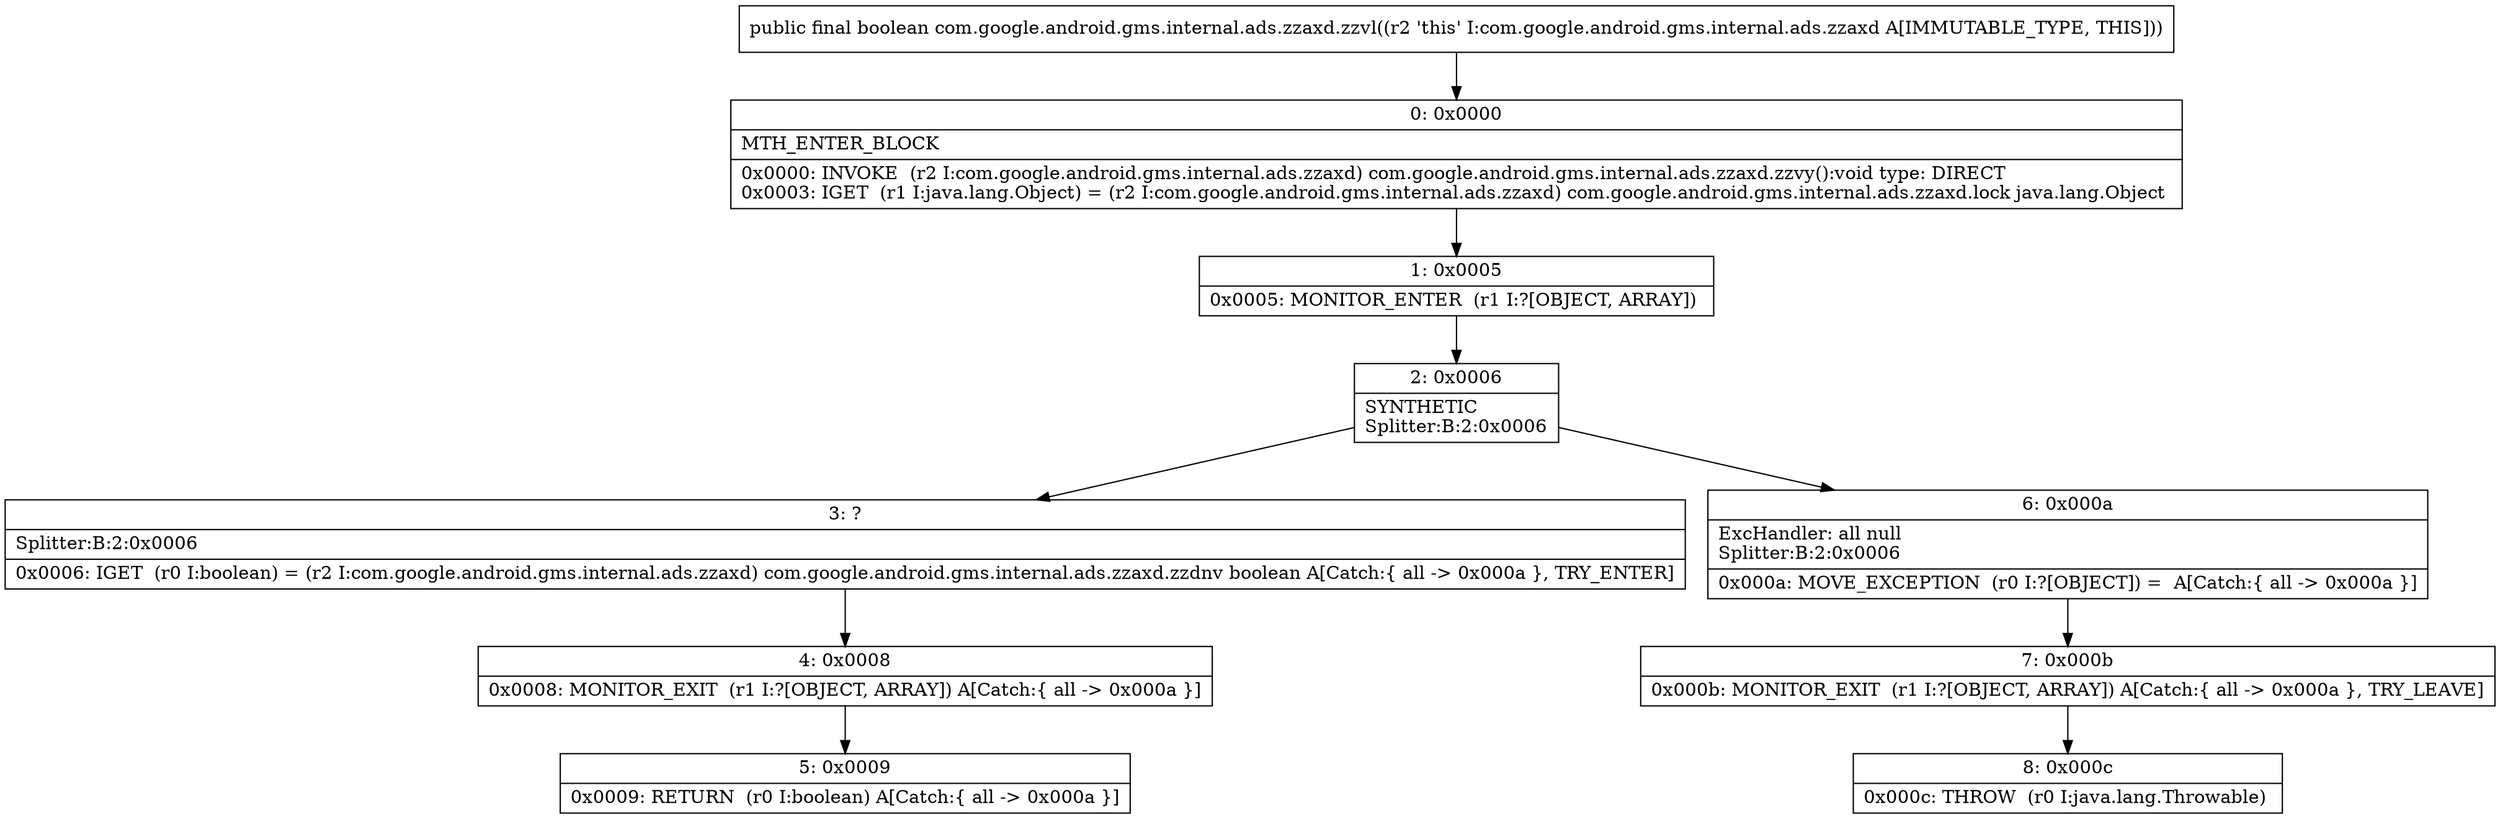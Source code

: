 digraph "CFG forcom.google.android.gms.internal.ads.zzaxd.zzvl()Z" {
Node_0 [shape=record,label="{0\:\ 0x0000|MTH_ENTER_BLOCK\l|0x0000: INVOKE  (r2 I:com.google.android.gms.internal.ads.zzaxd) com.google.android.gms.internal.ads.zzaxd.zzvy():void type: DIRECT \l0x0003: IGET  (r1 I:java.lang.Object) = (r2 I:com.google.android.gms.internal.ads.zzaxd) com.google.android.gms.internal.ads.zzaxd.lock java.lang.Object \l}"];
Node_1 [shape=record,label="{1\:\ 0x0005|0x0005: MONITOR_ENTER  (r1 I:?[OBJECT, ARRAY]) \l}"];
Node_2 [shape=record,label="{2\:\ 0x0006|SYNTHETIC\lSplitter:B:2:0x0006\l}"];
Node_3 [shape=record,label="{3\:\ ?|Splitter:B:2:0x0006\l|0x0006: IGET  (r0 I:boolean) = (r2 I:com.google.android.gms.internal.ads.zzaxd) com.google.android.gms.internal.ads.zzaxd.zzdnv boolean A[Catch:\{ all \-\> 0x000a \}, TRY_ENTER]\l}"];
Node_4 [shape=record,label="{4\:\ 0x0008|0x0008: MONITOR_EXIT  (r1 I:?[OBJECT, ARRAY]) A[Catch:\{ all \-\> 0x000a \}]\l}"];
Node_5 [shape=record,label="{5\:\ 0x0009|0x0009: RETURN  (r0 I:boolean) A[Catch:\{ all \-\> 0x000a \}]\l}"];
Node_6 [shape=record,label="{6\:\ 0x000a|ExcHandler: all null\lSplitter:B:2:0x0006\l|0x000a: MOVE_EXCEPTION  (r0 I:?[OBJECT]) =  A[Catch:\{ all \-\> 0x000a \}]\l}"];
Node_7 [shape=record,label="{7\:\ 0x000b|0x000b: MONITOR_EXIT  (r1 I:?[OBJECT, ARRAY]) A[Catch:\{ all \-\> 0x000a \}, TRY_LEAVE]\l}"];
Node_8 [shape=record,label="{8\:\ 0x000c|0x000c: THROW  (r0 I:java.lang.Throwable) \l}"];
MethodNode[shape=record,label="{public final boolean com.google.android.gms.internal.ads.zzaxd.zzvl((r2 'this' I:com.google.android.gms.internal.ads.zzaxd A[IMMUTABLE_TYPE, THIS])) }"];
MethodNode -> Node_0;
Node_0 -> Node_1;
Node_1 -> Node_2;
Node_2 -> Node_3;
Node_2 -> Node_6;
Node_3 -> Node_4;
Node_4 -> Node_5;
Node_6 -> Node_7;
Node_7 -> Node_8;
}

